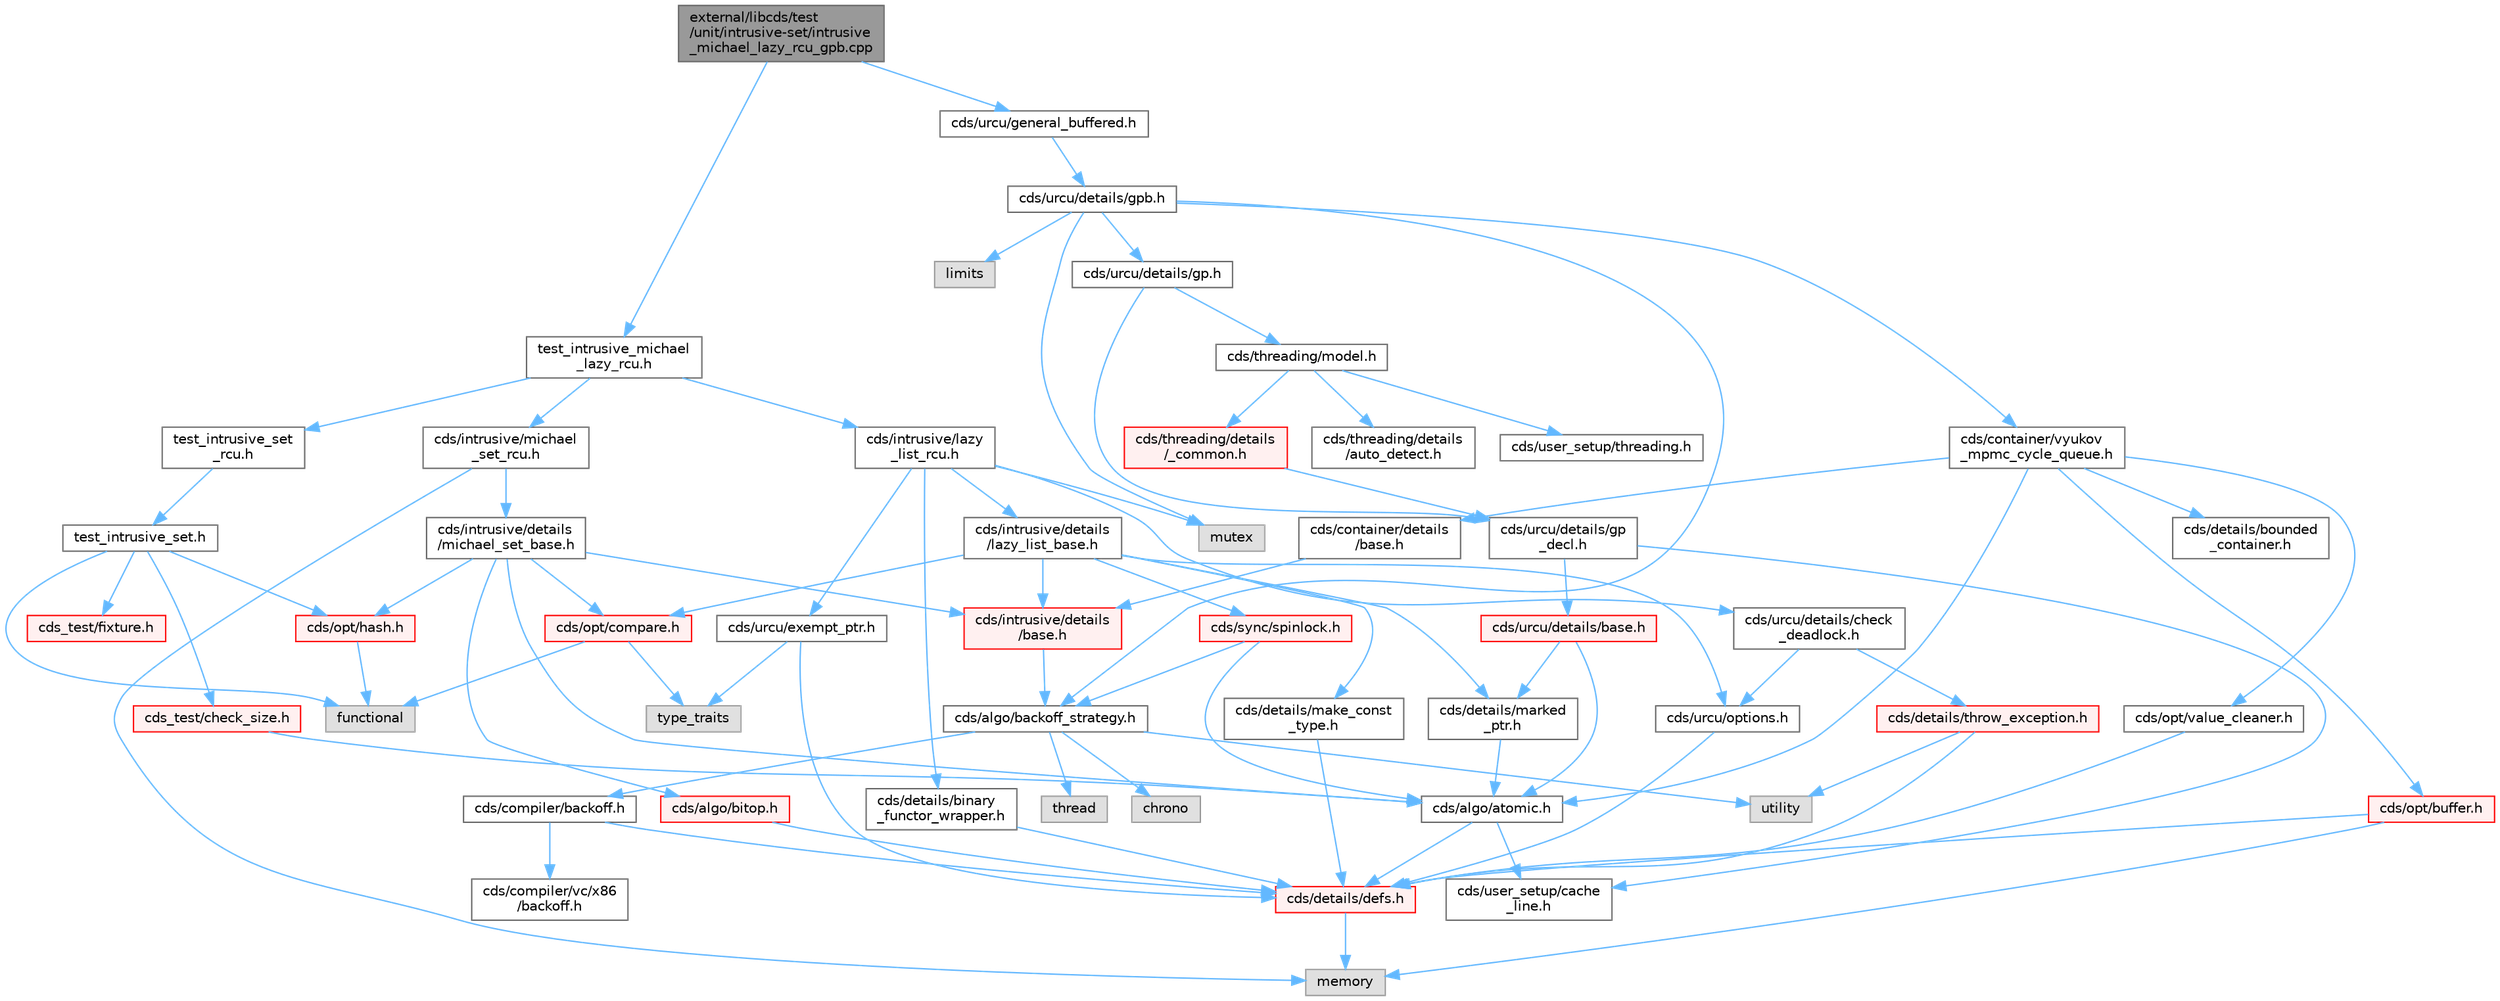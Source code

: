 digraph "external/libcds/test/unit/intrusive-set/intrusive_michael_lazy_rcu_gpb.cpp"
{
 // LATEX_PDF_SIZE
  bgcolor="transparent";
  edge [fontname=Helvetica,fontsize=10,labelfontname=Helvetica,labelfontsize=10];
  node [fontname=Helvetica,fontsize=10,shape=box,height=0.2,width=0.4];
  Node1 [id="Node000001",label="external/libcds/test\l/unit/intrusive-set/intrusive\l_michael_lazy_rcu_gpb.cpp",height=0.2,width=0.4,color="gray40", fillcolor="grey60", style="filled", fontcolor="black",tooltip=" "];
  Node1 -> Node2 [id="edge81_Node000001_Node000002",color="steelblue1",style="solid",tooltip=" "];
  Node2 [id="Node000002",label="cds/urcu/general_buffered.h",height=0.2,width=0.4,color="grey40", fillcolor="white", style="filled",URL="$general__buffered_8h.html",tooltip=" "];
  Node2 -> Node3 [id="edge82_Node000002_Node000003",color="steelblue1",style="solid",tooltip=" "];
  Node3 [id="Node000003",label="cds/urcu/details/gpb.h",height=0.2,width=0.4,color="grey40", fillcolor="white", style="filled",URL="$gpb_8h.html",tooltip=" "];
  Node3 -> Node4 [id="edge83_Node000003_Node000004",color="steelblue1",style="solid",tooltip=" "];
  Node4 [id="Node000004",label="mutex",height=0.2,width=0.4,color="grey60", fillcolor="#E0E0E0", style="filled",tooltip=" "];
  Node3 -> Node5 [id="edge84_Node000003_Node000005",color="steelblue1",style="solid",tooltip=" "];
  Node5 [id="Node000005",label="limits",height=0.2,width=0.4,color="grey60", fillcolor="#E0E0E0", style="filled",tooltip=" "];
  Node3 -> Node6 [id="edge85_Node000003_Node000006",color="steelblue1",style="solid",tooltip=" "];
  Node6 [id="Node000006",label="cds/urcu/details/gp.h",height=0.2,width=0.4,color="grey40", fillcolor="white", style="filled",URL="$gp_8h.html",tooltip=" "];
  Node6 -> Node7 [id="edge86_Node000006_Node000007",color="steelblue1",style="solid",tooltip=" "];
  Node7 [id="Node000007",label="cds/urcu/details/gp\l_decl.h",height=0.2,width=0.4,color="grey40", fillcolor="white", style="filled",URL="$gp__decl_8h.html",tooltip=" "];
  Node7 -> Node8 [id="edge87_Node000007_Node000008",color="steelblue1",style="solid",tooltip=" "];
  Node8 [id="Node000008",label="cds/urcu/details/base.h",height=0.2,width=0.4,color="red", fillcolor="#FFF0F0", style="filled",URL="$external_2libcds_2cds_2urcu_2details_2base_8h.html",tooltip=" "];
  Node8 -> Node9 [id="edge88_Node000008_Node000009",color="steelblue1",style="solid",tooltip=" "];
  Node9 [id="Node000009",label="cds/algo/atomic.h",height=0.2,width=0.4,color="grey40", fillcolor="white", style="filled",URL="$external_2libcds_2cds_2algo_2atomic_8h.html",tooltip=" "];
  Node9 -> Node10 [id="edge89_Node000009_Node000010",color="steelblue1",style="solid",tooltip=" "];
  Node10 [id="Node000010",label="cds/details/defs.h",height=0.2,width=0.4,color="red", fillcolor="#FFF0F0", style="filled",URL="$details_2defs_8h.html",tooltip=" "];
  Node10 -> Node18 [id="edge90_Node000010_Node000018",color="steelblue1",style="solid",tooltip=" "];
  Node18 [id="Node000018",label="memory",height=0.2,width=0.4,color="grey60", fillcolor="#E0E0E0", style="filled",tooltip=" "];
  Node9 -> Node23 [id="edge91_Node000009_Node000023",color="steelblue1",style="solid",tooltip=" "];
  Node23 [id="Node000023",label="cds/user_setup/cache\l_line.h",height=0.2,width=0.4,color="grey40", fillcolor="white", style="filled",URL="$cache__line_8h.html",tooltip="Cache-line size definition"];
  Node8 -> Node46 [id="edge92_Node000008_Node000046",color="steelblue1",style="solid",tooltip=" "];
  Node46 [id="Node000046",label="cds/details/marked\l_ptr.h",height=0.2,width=0.4,color="grey40", fillcolor="white", style="filled",URL="$marked__ptr_8h.html",tooltip=" "];
  Node46 -> Node9 [id="edge93_Node000046_Node000009",color="steelblue1",style="solid",tooltip=" "];
  Node7 -> Node23 [id="edge94_Node000007_Node000023",color="steelblue1",style="solid",tooltip=" "];
  Node6 -> Node47 [id="edge95_Node000006_Node000047",color="steelblue1",style="solid",tooltip=" "];
  Node47 [id="Node000047",label="cds/threading/model.h",height=0.2,width=0.4,color="grey40", fillcolor="white", style="filled",URL="$model_8h.html",tooltip=" "];
  Node47 -> Node48 [id="edge96_Node000047_Node000048",color="steelblue1",style="solid",tooltip=" "];
  Node48 [id="Node000048",label="cds/threading/details\l/_common.h",height=0.2,width=0.4,color="red", fillcolor="#FFF0F0", style="filled",URL="$__common_8h.html",tooltip=" "];
  Node48 -> Node7 [id="edge97_Node000048_Node000007",color="steelblue1",style="solid",tooltip=" "];
  Node47 -> Node52 [id="edge98_Node000047_Node000052",color="steelblue1",style="solid",tooltip=" "];
  Node52 [id="Node000052",label="cds/user_setup/threading.h",height=0.2,width=0.4,color="grey40", fillcolor="white", style="filled",URL="$external_2libcds_2cds_2user__setup_2threading_8h.html",tooltip=" "];
  Node47 -> Node53 [id="edge99_Node000047_Node000053",color="steelblue1",style="solid",tooltip=" "];
  Node53 [id="Node000053",label="cds/threading/details\l/auto_detect.h",height=0.2,width=0.4,color="grey40", fillcolor="white", style="filled",URL="$auto__detect_8h.html",tooltip=" "];
  Node3 -> Node54 [id="edge100_Node000003_Node000054",color="steelblue1",style="solid",tooltip=" "];
  Node54 [id="Node000054",label="cds/algo/backoff_strategy.h",height=0.2,width=0.4,color="grey40", fillcolor="white", style="filled",URL="$backoff__strategy_8h.html",tooltip=" "];
  Node54 -> Node42 [id="edge101_Node000054_Node000042",color="steelblue1",style="solid",tooltip=" "];
  Node42 [id="Node000042",label="utility",height=0.2,width=0.4,color="grey60", fillcolor="#E0E0E0", style="filled",tooltip=" "];
  Node54 -> Node37 [id="edge102_Node000054_Node000037",color="steelblue1",style="solid",tooltip=" "];
  Node37 [id="Node000037",label="thread",height=0.2,width=0.4,color="grey60", fillcolor="#E0E0E0", style="filled",tooltip=" "];
  Node54 -> Node55 [id="edge103_Node000054_Node000055",color="steelblue1",style="solid",tooltip=" "];
  Node55 [id="Node000055",label="chrono",height=0.2,width=0.4,color="grey60", fillcolor="#E0E0E0", style="filled",tooltip=" "];
  Node54 -> Node56 [id="edge104_Node000054_Node000056",color="steelblue1",style="solid",tooltip=" "];
  Node56 [id="Node000056",label="cds/compiler/backoff.h",height=0.2,width=0.4,color="grey40", fillcolor="white", style="filled",URL="$backoff_8h.html",tooltip=" "];
  Node56 -> Node10 [id="edge105_Node000056_Node000010",color="steelblue1",style="solid",tooltip=" "];
  Node56 -> Node57 [id="edge106_Node000056_Node000057",color="steelblue1",style="solid",tooltip=" "];
  Node57 [id="Node000057",label="cds/compiler/vc/x86\l/backoff.h",height=0.2,width=0.4,color="grey40", fillcolor="white", style="filled",URL="$vc_2x86_2backoff_8h.html",tooltip=" "];
  Node3 -> Node58 [id="edge107_Node000003_Node000058",color="steelblue1",style="solid",tooltip=" "];
  Node58 [id="Node000058",label="cds/container/vyukov\l_mpmc_cycle_queue.h",height=0.2,width=0.4,color="grey40", fillcolor="white", style="filled",URL="$container_2vyukov__mpmc__cycle__queue_8h.html",tooltip=" "];
  Node58 -> Node59 [id="edge108_Node000058_Node000059",color="steelblue1",style="solid",tooltip=" "];
  Node59 [id="Node000059",label="cds/container/details\l/base.h",height=0.2,width=0.4,color="grey40", fillcolor="white", style="filled",URL="$external_2libcds_2cds_2container_2details_2base_8h.html",tooltip=" "];
  Node59 -> Node60 [id="edge109_Node000059_Node000060",color="steelblue1",style="solid",tooltip=" "];
  Node60 [id="Node000060",label="cds/intrusive/details\l/base.h",height=0.2,width=0.4,color="red", fillcolor="#FFF0F0", style="filled",URL="$external_2libcds_2cds_2intrusive_2details_2base_8h.html",tooltip=" "];
  Node60 -> Node54 [id="edge110_Node000060_Node000054",color="steelblue1",style="solid",tooltip=" "];
  Node58 -> Node65 [id="edge111_Node000058_Node000065",color="steelblue1",style="solid",tooltip=" "];
  Node65 [id="Node000065",label="cds/opt/buffer.h",height=0.2,width=0.4,color="red", fillcolor="#FFF0F0", style="filled",URL="$external_2libcds_2cds_2opt_2buffer_8h.html",tooltip=" "];
  Node65 -> Node10 [id="edge112_Node000065_Node000010",color="steelblue1",style="solid",tooltip=" "];
  Node65 -> Node18 [id="edge113_Node000065_Node000018",color="steelblue1",style="solid",tooltip=" "];
  Node58 -> Node67 [id="edge114_Node000058_Node000067",color="steelblue1",style="solid",tooltip=" "];
  Node67 [id="Node000067",label="cds/opt/value_cleaner.h",height=0.2,width=0.4,color="grey40", fillcolor="white", style="filled",URL="$value__cleaner_8h.html",tooltip=" "];
  Node67 -> Node10 [id="edge115_Node000067_Node000010",color="steelblue1",style="solid",tooltip=" "];
  Node58 -> Node9 [id="edge116_Node000058_Node000009",color="steelblue1",style="solid",tooltip=" "];
  Node58 -> Node68 [id="edge117_Node000058_Node000068",color="steelblue1",style="solid",tooltip=" "];
  Node68 [id="Node000068",label="cds/details/bounded\l_container.h",height=0.2,width=0.4,color="grey40", fillcolor="white", style="filled",URL="$bounded__container_8h.html",tooltip=" "];
  Node1 -> Node69 [id="edge118_Node000001_Node000069",color="steelblue1",style="solid",tooltip=" "];
  Node69 [id="Node000069",label="test_intrusive_michael\l_lazy_rcu.h",height=0.2,width=0.4,color="grey40", fillcolor="white", style="filled",URL="$test__intrusive__michael__lazy__rcu_8h.html",tooltip=" "];
  Node69 -> Node70 [id="edge119_Node000069_Node000070",color="steelblue1",style="solid",tooltip=" "];
  Node70 [id="Node000070",label="test_intrusive_set\l_rcu.h",height=0.2,width=0.4,color="grey40", fillcolor="white", style="filled",URL="$test__intrusive__set__rcu_8h.html",tooltip=" "];
  Node70 -> Node71 [id="edge120_Node000070_Node000071",color="steelblue1",style="solid",tooltip=" "];
  Node71 [id="Node000071",label="test_intrusive_set.h",height=0.2,width=0.4,color="grey40", fillcolor="white", style="filled",URL="$intrusive-set_2test__intrusive__set_8h.html",tooltip=" "];
  Node71 -> Node72 [id="edge121_Node000071_Node000072",color="steelblue1",style="solid",tooltip=" "];
  Node72 [id="Node000072",label="cds_test/check_size.h",height=0.2,width=0.4,color="red", fillcolor="#FFF0F0", style="filled",URL="$check__size_8h.html",tooltip=" "];
  Node72 -> Node9 [id="edge122_Node000072_Node000009",color="steelblue1",style="solid",tooltip=" "];
  Node71 -> Node75 [id="edge123_Node000071_Node000075",color="steelblue1",style="solid",tooltip=" "];
  Node75 [id="Node000075",label="cds_test/fixture.h",height=0.2,width=0.4,color="red", fillcolor="#FFF0F0", style="filled",URL="$fixture_8h.html",tooltip=" "];
  Node71 -> Node78 [id="edge124_Node000071_Node000078",color="steelblue1",style="solid",tooltip=" "];
  Node78 [id="Node000078",label="cds/opt/hash.h",height=0.2,width=0.4,color="red", fillcolor="#FFF0F0", style="filled",URL="$external_2libcds_2cds_2opt_2hash_8h.html",tooltip=" "];
  Node78 -> Node80 [id="edge125_Node000078_Node000080",color="steelblue1",style="solid",tooltip=" "];
  Node80 [id="Node000080",label="functional",height=0.2,width=0.4,color="grey60", fillcolor="#E0E0E0", style="filled",tooltip=" "];
  Node71 -> Node80 [id="edge126_Node000071_Node000080",color="steelblue1",style="solid",tooltip=" "];
  Node69 -> Node81 [id="edge127_Node000069_Node000081",color="steelblue1",style="solid",tooltip=" "];
  Node81 [id="Node000081",label="cds/intrusive/lazy\l_list_rcu.h",height=0.2,width=0.4,color="grey40", fillcolor="white", style="filled",URL="$intrusive_2lazy__list__rcu_8h.html",tooltip=" "];
  Node81 -> Node4 [id="edge128_Node000081_Node000004",color="steelblue1",style="solid",tooltip=" "];
  Node81 -> Node82 [id="edge129_Node000081_Node000082",color="steelblue1",style="solid",tooltip=" "];
  Node82 [id="Node000082",label="cds/intrusive/details\l/lazy_list_base.h",height=0.2,width=0.4,color="grey40", fillcolor="white", style="filled",URL="$intrusive_2details_2lazy__list__base_8h.html",tooltip=" "];
  Node82 -> Node60 [id="edge130_Node000082_Node000060",color="steelblue1",style="solid",tooltip=" "];
  Node82 -> Node83 [id="edge131_Node000082_Node000083",color="steelblue1",style="solid",tooltip=" "];
  Node83 [id="Node000083",label="cds/opt/compare.h",height=0.2,width=0.4,color="red", fillcolor="#FFF0F0", style="filled",URL="$external_2libcds_2cds_2opt_2compare_8h.html",tooltip=" "];
  Node83 -> Node26 [id="edge132_Node000083_Node000026",color="steelblue1",style="solid",tooltip=" "];
  Node26 [id="Node000026",label="type_traits",height=0.2,width=0.4,color="grey60", fillcolor="#E0E0E0", style="filled",tooltip=" "];
  Node83 -> Node80 [id="edge133_Node000083_Node000080",color="steelblue1",style="solid",tooltip=" "];
  Node82 -> Node46 [id="edge134_Node000082_Node000046",color="steelblue1",style="solid",tooltip=" "];
  Node82 -> Node84 [id="edge135_Node000082_Node000084",color="steelblue1",style="solid",tooltip=" "];
  Node84 [id="Node000084",label="cds/details/make_const\l_type.h",height=0.2,width=0.4,color="grey40", fillcolor="white", style="filled",URL="$make__const__type_8h.html",tooltip=" "];
  Node84 -> Node10 [id="edge136_Node000084_Node000010",color="steelblue1",style="solid",tooltip=" "];
  Node82 -> Node85 [id="edge137_Node000082_Node000085",color="steelblue1",style="solid",tooltip=" "];
  Node85 [id="Node000085",label="cds/sync/spinlock.h",height=0.2,width=0.4,color="red", fillcolor="#FFF0F0", style="filled",URL="$sync_2spinlock_8h.html",tooltip=" "];
  Node85 -> Node9 [id="edge138_Node000085_Node000009",color="steelblue1",style="solid",tooltip=" "];
  Node85 -> Node54 [id="edge139_Node000085_Node000054",color="steelblue1",style="solid",tooltip=" "];
  Node82 -> Node86 [id="edge140_Node000082_Node000086",color="steelblue1",style="solid",tooltip=" "];
  Node86 [id="Node000086",label="cds/urcu/options.h",height=0.2,width=0.4,color="grey40", fillcolor="white", style="filled",URL="$urcu_2options_8h.html",tooltip=" "];
  Node86 -> Node10 [id="edge141_Node000086_Node000010",color="steelblue1",style="solid",tooltip=" "];
  Node81 -> Node87 [id="edge142_Node000081_Node000087",color="steelblue1",style="solid",tooltip=" "];
  Node87 [id="Node000087",label="cds/urcu/details/check\l_deadlock.h",height=0.2,width=0.4,color="grey40", fillcolor="white", style="filled",URL="$check__deadlock_8h.html",tooltip=" "];
  Node87 -> Node86 [id="edge143_Node000087_Node000086",color="steelblue1",style="solid",tooltip=" "];
  Node87 -> Node40 [id="edge144_Node000087_Node000040",color="steelblue1",style="solid",tooltip=" "];
  Node40 [id="Node000040",label="cds/details/throw_exception.h",height=0.2,width=0.4,color="red", fillcolor="#FFF0F0", style="filled",URL="$throw__exception_8h.html",tooltip=" "];
  Node40 -> Node10 [id="edge145_Node000040_Node000010",color="steelblue1",style="solid",tooltip=" "];
  Node40 -> Node42 [id="edge146_Node000040_Node000042",color="steelblue1",style="solid",tooltip=" "];
  Node81 -> Node88 [id="edge147_Node000081_Node000088",color="steelblue1",style="solid",tooltip=" "];
  Node88 [id="Node000088",label="cds/details/binary\l_functor_wrapper.h",height=0.2,width=0.4,color="grey40", fillcolor="white", style="filled",URL="$binary__functor__wrapper_8h.html",tooltip=" "];
  Node88 -> Node10 [id="edge148_Node000088_Node000010",color="steelblue1",style="solid",tooltip=" "];
  Node81 -> Node89 [id="edge149_Node000081_Node000089",color="steelblue1",style="solid",tooltip=" "];
  Node89 [id="Node000089",label="cds/urcu/exempt_ptr.h",height=0.2,width=0.4,color="grey40", fillcolor="white", style="filled",URL="$exempt__ptr_8h.html",tooltip=" "];
  Node89 -> Node26 [id="edge150_Node000089_Node000026",color="steelblue1",style="solid",tooltip=" "];
  Node89 -> Node10 [id="edge151_Node000089_Node000010",color="steelblue1",style="solid",tooltip=" "];
  Node69 -> Node90 [id="edge152_Node000069_Node000090",color="steelblue1",style="solid",tooltip=" "];
  Node90 [id="Node000090",label="cds/intrusive/michael\l_set_rcu.h",height=0.2,width=0.4,color="grey40", fillcolor="white", style="filled",URL="$intrusive_2michael__set__rcu_8h.html",tooltip=" "];
  Node90 -> Node91 [id="edge153_Node000090_Node000091",color="steelblue1",style="solid",tooltip=" "];
  Node91 [id="Node000091",label="cds/intrusive/details\l/michael_set_base.h",height=0.2,width=0.4,color="grey40", fillcolor="white", style="filled",URL="$intrusive_2details_2michael__set__base_8h.html",tooltip=" "];
  Node91 -> Node60 [id="edge154_Node000091_Node000060",color="steelblue1",style="solid",tooltip=" "];
  Node91 -> Node83 [id="edge155_Node000091_Node000083",color="steelblue1",style="solid",tooltip=" "];
  Node91 -> Node78 [id="edge156_Node000091_Node000078",color="steelblue1",style="solid",tooltip=" "];
  Node91 -> Node33 [id="edge157_Node000091_Node000033",color="steelblue1",style="solid",tooltip=" "];
  Node33 [id="Node000033",label="cds/algo/bitop.h",height=0.2,width=0.4,color="red", fillcolor="#FFF0F0", style="filled",URL="$algo_2bitop_8h.html",tooltip=" "];
  Node33 -> Node10 [id="edge158_Node000033_Node000010",color="steelblue1",style="solid",tooltip=" "];
  Node91 -> Node9 [id="edge159_Node000091_Node000009",color="steelblue1",style="solid",tooltip=" "];
  Node90 -> Node18 [id="edge160_Node000090_Node000018",color="steelblue1",style="solid",tooltip=" "];
}
